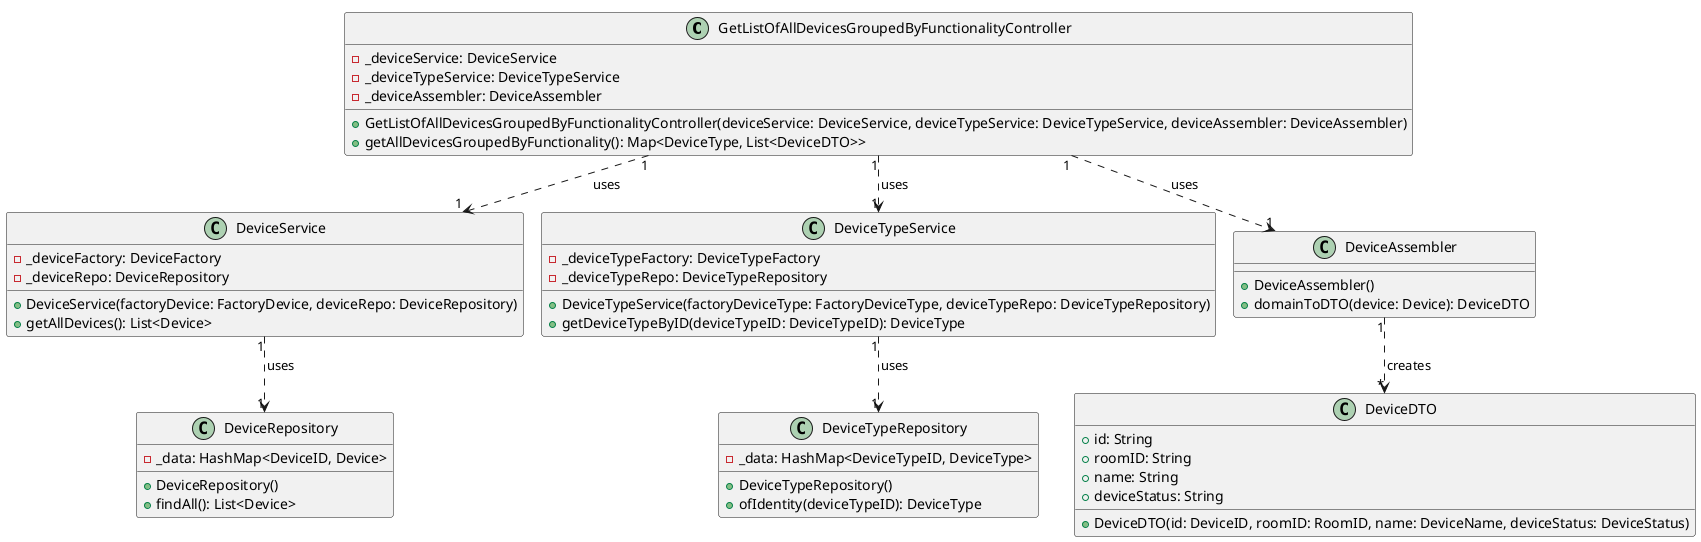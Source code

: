 @startuml
'https://plantuml.com/class-diagram
!pragma layout smetana

class GetListOfAllDevicesGroupedByFunctionalityController {
    -_deviceService: DeviceService
    -_deviceTypeService: DeviceTypeService
    -_deviceAssembler: DeviceAssembler

    +GetListOfAllDevicesGroupedByFunctionalityController(deviceService: DeviceService, deviceTypeService: DeviceTypeService, deviceAssembler: DeviceAssembler)
    +getAllDevicesGroupedByFunctionality(): Map<DeviceType, List<DeviceDTO>>

}

class DeviceService {
    -_deviceFactory: DeviceFactory
    -_deviceRepo: DeviceRepository
    +DeviceService(factoryDevice: FactoryDevice, deviceRepo: DeviceRepository)
    +getAllDevices(): List<Device>
}

class DeviceTypeService {
    -_deviceTypeFactory: DeviceTypeFactory
    -_deviceTypeRepo: DeviceTypeRepository
    +DeviceTypeService(factoryDeviceType: FactoryDeviceType, deviceTypeRepo: DeviceTypeRepository)
    +getDeviceTypeByID(deviceTypeID: DeviceTypeID): DeviceType
}

class DeviceRepository {
    -_data: HashMap<DeviceID, Device>
    +DeviceRepository()
    +findAll(): List<Device>
}

class DeviceTypeRepository {
    -_data: HashMap<DeviceTypeID, DeviceType>
    +DeviceTypeRepository()
    +ofIdentity(deviceTypeID): DeviceType
}

class DeviceAssembler {
    +DeviceAssembler()
    +domainToDTO(device: Device): DeviceDTO
}

class DeviceDTO {
    +id: String
    +roomID: String
    +name: String
    +deviceStatus: String
    +DeviceDTO(id: DeviceID, roomID: RoomID, name: DeviceName, deviceStatus: DeviceStatus)
}

GetListOfAllDevicesGroupedByFunctionalityController "1" ..> "1" DeviceService: uses
GetListOfAllDevicesGroupedByFunctionalityController "1" ..> "1" DeviceTypeService: uses
DeviceService "1" ..> "1" DeviceRepository: uses
DeviceTypeService "1" ..> "1" DeviceTypeRepository: uses
GetListOfAllDevicesGroupedByFunctionalityController "1" ..> "1" DeviceAssembler: uses
DeviceAssembler "1" ..> "*" DeviceDTO: creates
@enduml
